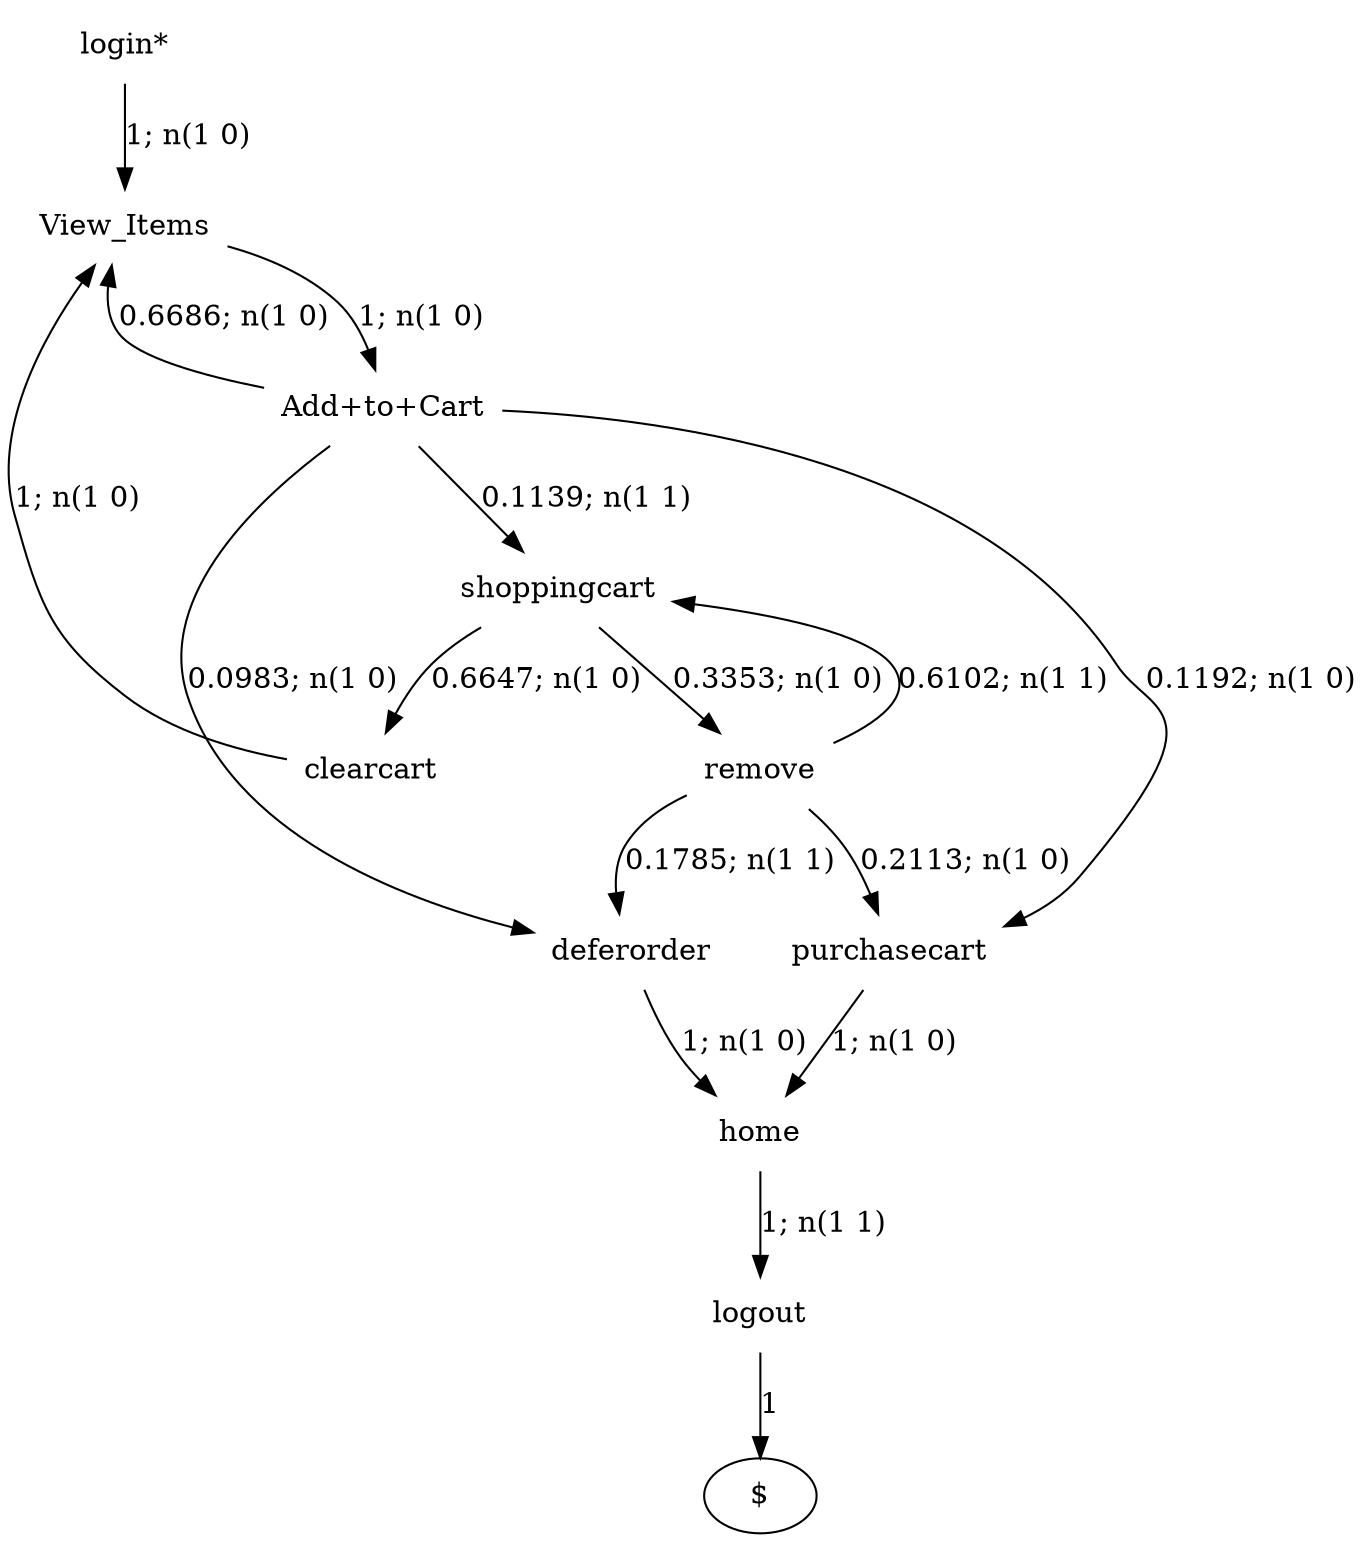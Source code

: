 digraph G {"login*" [label="login*",shape=none];"View_Items" [label="View_Items",shape=none];"Add+to+Cart" [label="Add+to+Cart",shape=none];"purchasecart" [label="purchasecart",shape=none];"home" [label="home",shape=none];"logout" [label="logout",shape=none];"shoppingcart" [label="shoppingcart",shape=none];"clearcart" [label="clearcart",shape=none];"remove" [label="remove",shape=none];"deferorder" [label="deferorder",shape=none];"login*"->"View_Items" [style=solid,label="1; n(1 0)"];"View_Items"->"Add+to+Cart" [style=solid,label="1; n(1 0)"];"Add+to+Cart"->"View_Items" [style=solid,label="0.6686; n(1 0)"];"Add+to+Cart"->"purchasecart" [style=solid,label="0.1192; n(1 0)"];"Add+to+Cart"->"shoppingcart" [style=solid,label="0.1139; n(1 1)"];"Add+to+Cart"->"deferorder" [style=solid,label="0.0983; n(1 0)"];"purchasecart"->"home" [style=solid,label="1; n(1 0)"];"home"->"logout" [style=solid,label="1; n(1 1)"];"logout"->"$" [style=solid,label="1"];"shoppingcart"->"clearcart" [style=solid,label="0.6647; n(1 0)"];"shoppingcart"->"remove" [style=solid,label="0.3353; n(1 0)"];"clearcart"->"View_Items" [style=solid,label="1; n(1 0)"];"remove"->"purchasecart" [style=solid,label="0.2113; n(1 0)"];"remove"->"shoppingcart" [style=solid,label="0.6102; n(1 1)"];"remove"->"deferorder" [style=solid,label="0.1785; n(1 1)"];"deferorder"->"home" [style=solid,label="1; n(1 0)"];}